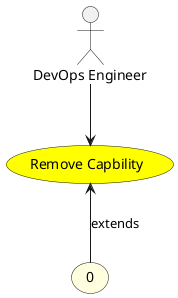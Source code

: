 @startuml


usecase "Remove Capbility" as RemoveCapbility #yellow

Actor "DevOps Engineer" as DevOpsEngineer

DevOpsEngineer --> RemoveCapbility





usecase "0" as 0 #lightyellow

RemoveCapbility <-- 0 : extends







@enduml
